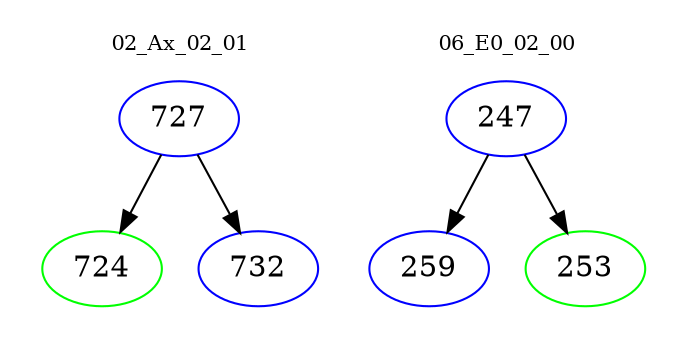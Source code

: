 digraph{
subgraph cluster_0 {
color = white
label = "02_Ax_02_01";
fontsize=10;
T0_727 [label="727", color="blue"]
T0_727 -> T0_724 [color="black"]
T0_724 [label="724", color="green"]
T0_727 -> T0_732 [color="black"]
T0_732 [label="732", color="blue"]
}
subgraph cluster_1 {
color = white
label = "06_E0_02_00";
fontsize=10;
T1_247 [label="247", color="blue"]
T1_247 -> T1_259 [color="black"]
T1_259 [label="259", color="blue"]
T1_247 -> T1_253 [color="black"]
T1_253 [label="253", color="green"]
}
}
